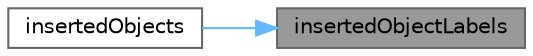 digraph "insertedObjectLabels"
{
 // LATEX_PDF_SIZE
  bgcolor="transparent";
  edge [fontname=Helvetica,fontsize=10,labelfontname=Helvetica,labelfontsize=10];
  node [fontname=Helvetica,fontsize=10,shape=box,height=0.2,width=0.4];
  rankdir="RL";
  Node1 [id="Node000001",label="insertedObjectLabels",height=0.2,width=0.4,color="gray40", fillcolor="grey60", style="filled", fontcolor="black",tooltip=" "];
  Node1 -> Node2 [id="edge1_Node000001_Node000002",dir="back",color="steelblue1",style="solid",tooltip=" "];
  Node2 [id="Node000002",label="insertedObjects",height=0.2,width=0.4,color="grey40", fillcolor="white", style="filled",URL="$classFoam_1_1faAreaMapper.html#acdbb80a9d9daff09e7145118b9a90b80",tooltip=" "];
}
